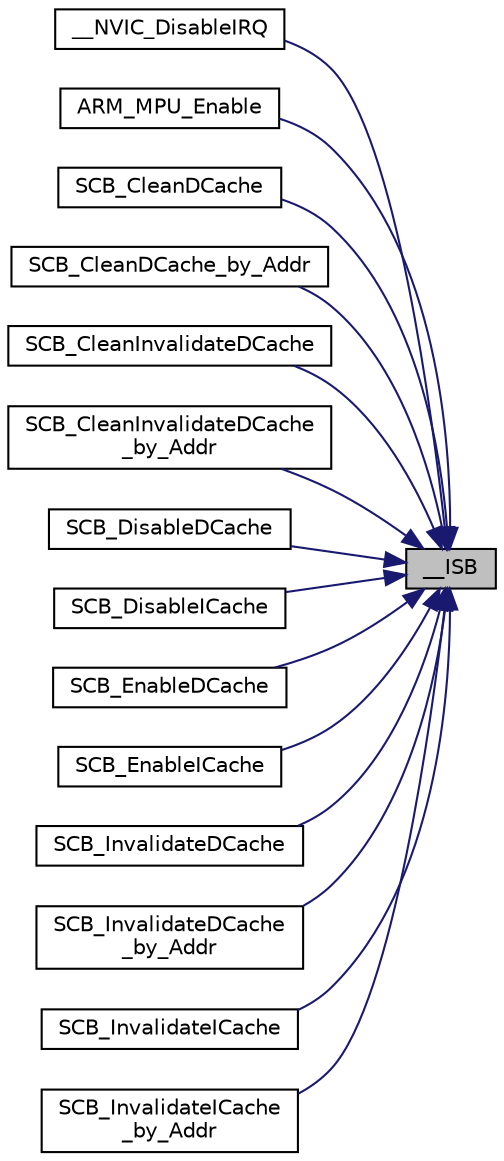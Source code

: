 digraph "__ISB"
{
 // LATEX_PDF_SIZE
  edge [fontname="Helvetica",fontsize="10",labelfontname="Helvetica",labelfontsize="10"];
  node [fontname="Helvetica",fontsize="10",shape=record];
  rankdir="RL";
  Node1 [label="__ISB",height=0.2,width=0.4,color="black", fillcolor="grey75", style="filled", fontcolor="black",tooltip="Instruction Synchronization Barrier."];
  Node1 -> Node2 [dir="back",color="midnightblue",fontsize="10",style="solid",fontname="Helvetica"];
  Node2 [label="__NVIC_DisableIRQ",height=0.2,width=0.4,color="black", fillcolor="white", style="filled",URL="$group__CMSIS__Core__NVICFunctions.html#gae016e4c1986312044ee768806537d52f",tooltip="Disable Interrupt."];
  Node1 -> Node3 [dir="back",color="midnightblue",fontsize="10",style="solid",fontname="Helvetica"];
  Node3 [label="ARM_MPU_Enable",height=0.2,width=0.4,color="black", fillcolor="white", style="filled",URL="$mpu__armv7_8h.html#a5a3f40314553baccdeea551f86d9a997",tooltip="Enable the MPU."];
  Node1 -> Node4 [dir="back",color="midnightblue",fontsize="10",style="solid",fontname="Helvetica"];
  Node4 [label="SCB_CleanDCache",height=0.2,width=0.4,color="black", fillcolor="white", style="filled",URL="$group__CMSIS__Core__CacheFunctions.html#gaf5585be5547cc60585d702a6129f4c17",tooltip="Clean D-Cache."];
  Node1 -> Node5 [dir="back",color="midnightblue",fontsize="10",style="solid",fontname="Helvetica"];
  Node5 [label="SCB_CleanDCache_by_Addr",height=0.2,width=0.4,color="black", fillcolor="white", style="filled",URL="$group__CMSIS__Core__CacheFunctions.html#gab86b0b49bac2b14b21cc1590009efac5",tooltip="D-Cache Clean by address."];
  Node1 -> Node6 [dir="back",color="midnightblue",fontsize="10",style="solid",fontname="Helvetica"];
  Node6 [label="SCB_CleanInvalidateDCache",height=0.2,width=0.4,color="black", fillcolor="white", style="filled",URL="$group__CMSIS__Core__CacheFunctions.html#ga5b22ca58709fadc326da83197a2f28bb",tooltip="Clean & Invalidate D-Cache."];
  Node1 -> Node7 [dir="back",color="midnightblue",fontsize="10",style="solid",fontname="Helvetica"];
  Node7 [label="SCB_CleanInvalidateDCache\l_by_Addr",height=0.2,width=0.4,color="black", fillcolor="white", style="filled",URL="$group__CMSIS__Core__CacheFunctions.html#ga853737b61ec075250d5991748fdd0e83",tooltip="D-Cache Clean and Invalidate by address."];
  Node1 -> Node8 [dir="back",color="midnightblue",fontsize="10",style="solid",fontname="Helvetica"];
  Node8 [label="SCB_DisableDCache",height=0.2,width=0.4,color="black", fillcolor="white", style="filled",URL="$group__CMSIS__Core__CacheFunctions.html#gafe64b44d1a61483a947e44a77a9d3287",tooltip="Disable D-Cache."];
  Node1 -> Node9 [dir="back",color="midnightblue",fontsize="10",style="solid",fontname="Helvetica"];
  Node9 [label="SCB_DisableICache",height=0.2,width=0.4,color="black", fillcolor="white", style="filled",URL="$group__CMSIS__Core__CacheFunctions.html#ga56baa06298799dea5f207d4c12d9d4a6",tooltip="Disable I-Cache."];
  Node1 -> Node10 [dir="back",color="midnightblue",fontsize="10",style="solid",fontname="Helvetica"];
  Node10 [label="SCB_EnableDCache",height=0.2,width=0.4,color="black", fillcolor="white", style="filled",URL="$group__CMSIS__Core__CacheFunctions.html#ga3861db932100ccb53f994e2cc68ed79c",tooltip="Enable D-Cache."];
  Node1 -> Node11 [dir="back",color="midnightblue",fontsize="10",style="solid",fontname="Helvetica"];
  Node11 [label="SCB_EnableICache",height=0.2,width=0.4,color="black", fillcolor="white", style="filled",URL="$group__CMSIS__Core__CacheFunctions.html#ga980ffe52af778f2535ccc52f25f9a7de",tooltip="Enable I-Cache."];
  Node1 -> Node12 [dir="back",color="midnightblue",fontsize="10",style="solid",fontname="Helvetica"];
  Node12 [label="SCB_InvalidateDCache",height=0.2,width=0.4,color="black", fillcolor="white", style="filled",URL="$group__CMSIS__Core__CacheFunctions.html#ga99fe43c224644881935de135ceaa2dd9",tooltip="Invalidate D-Cache."];
  Node1 -> Node13 [dir="back",color="midnightblue",fontsize="10",style="solid",fontname="Helvetica"];
  Node13 [label="SCB_InvalidateDCache\l_by_Addr",height=0.2,width=0.4,color="black", fillcolor="white", style="filled",URL="$group__CMSIS__Core__CacheFunctions.html#ga9945b206324ddbcd32818f1a4e49df83",tooltip="D-Cache Invalidate by address."];
  Node1 -> Node14 [dir="back",color="midnightblue",fontsize="10",style="solid",fontname="Helvetica"];
  Node14 [label="SCB_InvalidateICache",height=0.2,width=0.4,color="black", fillcolor="white", style="filled",URL="$group__CMSIS__Core__CacheFunctions.html#ga62419cb7e6773e3d9236f14e458c1b05",tooltip="Invalidate I-Cache."];
  Node1 -> Node15 [dir="back",color="midnightblue",fontsize="10",style="solid",fontname="Helvetica"];
  Node15 [label="SCB_InvalidateICache\l_by_Addr",height=0.2,width=0.4,color="black", fillcolor="white", style="filled",URL="$group__CMSIS__Core__CacheFunctions.html#gaf6bed290ff6916337b0ce6c09131f699",tooltip="I-Cache Invalidate by address."];
}
